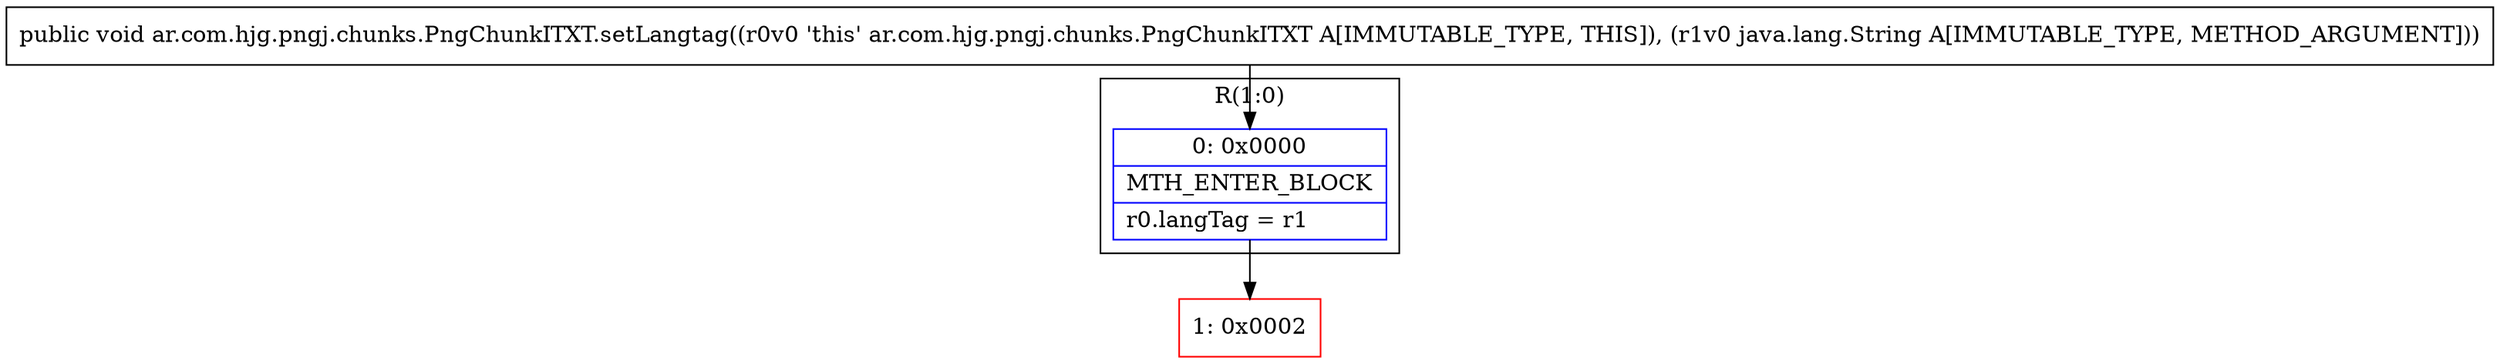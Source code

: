digraph "CFG forar.com.hjg.pngj.chunks.PngChunkITXT.setLangtag(Ljava\/lang\/String;)V" {
subgraph cluster_Region_133682987 {
label = "R(1:0)";
node [shape=record,color=blue];
Node_0 [shape=record,label="{0\:\ 0x0000|MTH_ENTER_BLOCK\l|r0.langTag = r1\l}"];
}
Node_1 [shape=record,color=red,label="{1\:\ 0x0002}"];
MethodNode[shape=record,label="{public void ar.com.hjg.pngj.chunks.PngChunkITXT.setLangtag((r0v0 'this' ar.com.hjg.pngj.chunks.PngChunkITXT A[IMMUTABLE_TYPE, THIS]), (r1v0 java.lang.String A[IMMUTABLE_TYPE, METHOD_ARGUMENT])) }"];
MethodNode -> Node_0;
Node_0 -> Node_1;
}

